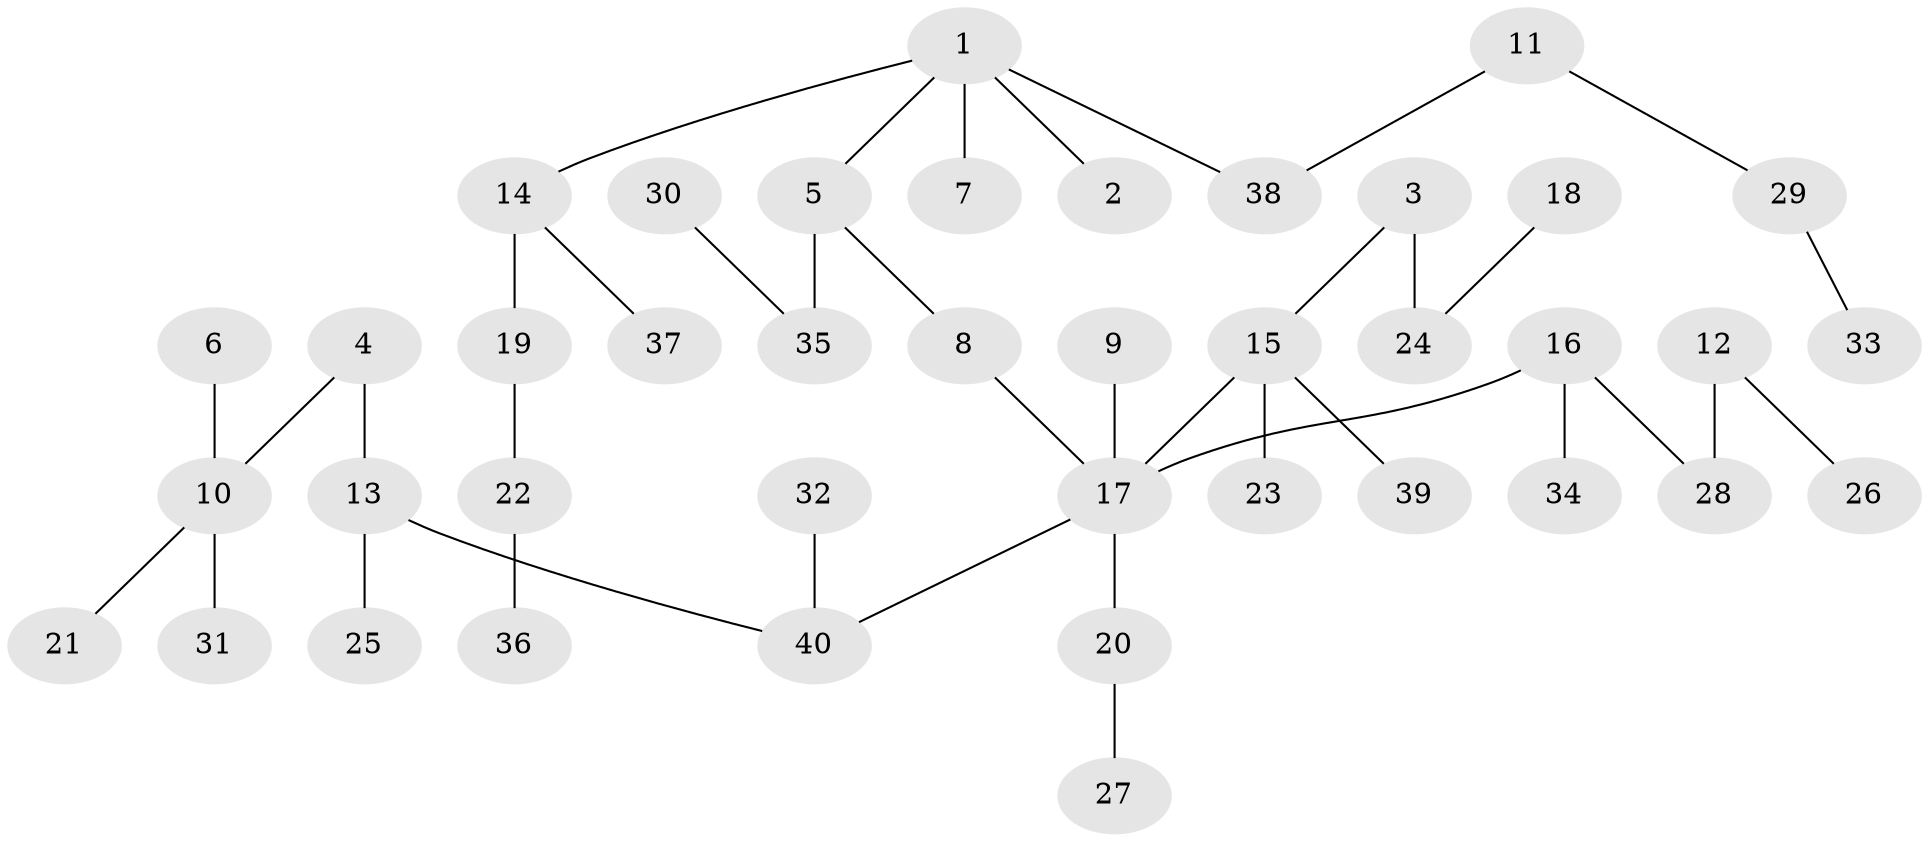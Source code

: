 // original degree distribution, {6: 0.012658227848101266, 5: 0.0379746835443038, 3: 0.0759493670886076, 7: 0.012658227848101266, 2: 0.26582278481012656, 1: 0.5063291139240507, 4: 0.08860759493670886}
// Generated by graph-tools (version 1.1) at 2025/02/03/09/25 03:02:28]
// undirected, 40 vertices, 39 edges
graph export_dot {
graph [start="1"]
  node [color=gray90,style=filled];
  1;
  2;
  3;
  4;
  5;
  6;
  7;
  8;
  9;
  10;
  11;
  12;
  13;
  14;
  15;
  16;
  17;
  18;
  19;
  20;
  21;
  22;
  23;
  24;
  25;
  26;
  27;
  28;
  29;
  30;
  31;
  32;
  33;
  34;
  35;
  36;
  37;
  38;
  39;
  40;
  1 -- 2 [weight=1.0];
  1 -- 5 [weight=1.0];
  1 -- 7 [weight=1.0];
  1 -- 14 [weight=1.0];
  1 -- 38 [weight=1.0];
  3 -- 15 [weight=1.0];
  3 -- 24 [weight=1.0];
  4 -- 10 [weight=1.0];
  4 -- 13 [weight=1.0];
  5 -- 8 [weight=1.0];
  5 -- 35 [weight=1.0];
  6 -- 10 [weight=1.0];
  8 -- 17 [weight=1.0];
  9 -- 17 [weight=1.0];
  10 -- 21 [weight=1.0];
  10 -- 31 [weight=1.0];
  11 -- 29 [weight=1.0];
  11 -- 38 [weight=1.0];
  12 -- 26 [weight=1.0];
  12 -- 28 [weight=1.0];
  13 -- 25 [weight=1.0];
  13 -- 40 [weight=1.0];
  14 -- 19 [weight=1.0];
  14 -- 37 [weight=1.0];
  15 -- 17 [weight=1.0];
  15 -- 23 [weight=1.0];
  15 -- 39 [weight=1.0];
  16 -- 17 [weight=1.0];
  16 -- 28 [weight=1.0];
  16 -- 34 [weight=1.0];
  17 -- 20 [weight=1.0];
  17 -- 40 [weight=1.0];
  18 -- 24 [weight=1.0];
  19 -- 22 [weight=1.0];
  20 -- 27 [weight=1.0];
  22 -- 36 [weight=1.0];
  29 -- 33 [weight=1.0];
  30 -- 35 [weight=1.0];
  32 -- 40 [weight=1.0];
}

